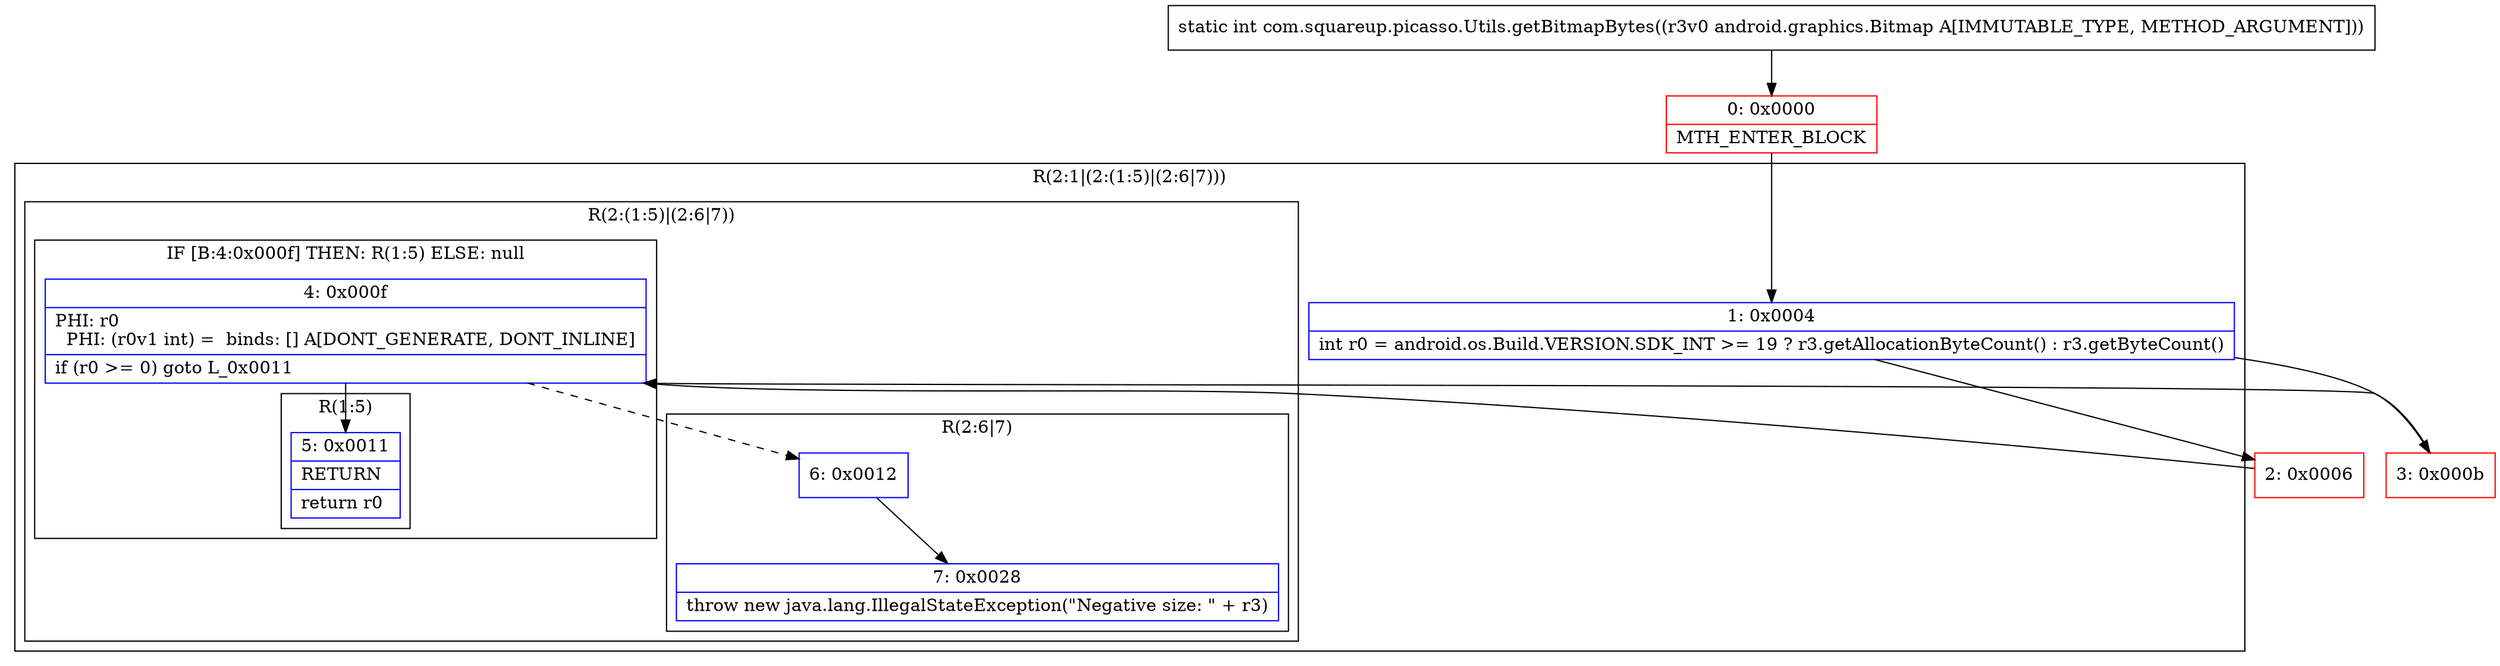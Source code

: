 digraph "CFG forcom.squareup.picasso.Utils.getBitmapBytes(Landroid\/graphics\/Bitmap;)I" {
subgraph cluster_Region_731670333 {
label = "R(2:1|(2:(1:5)|(2:6|7)))";
node [shape=record,color=blue];
Node_1 [shape=record,label="{1\:\ 0x0004|int r0 = android.os.Build.VERSION.SDK_INT \>= 19 ? r3.getAllocationByteCount() : r3.getByteCount()\l}"];
subgraph cluster_Region_693265509 {
label = "R(2:(1:5)|(2:6|7))";
node [shape=record,color=blue];
subgraph cluster_IfRegion_951975503 {
label = "IF [B:4:0x000f] THEN: R(1:5) ELSE: null";
node [shape=record,color=blue];
Node_4 [shape=record,label="{4\:\ 0x000f|PHI: r0 \l  PHI: (r0v1 int) =  binds: [] A[DONT_GENERATE, DONT_INLINE]\l|if (r0 \>= 0) goto L_0x0011\l}"];
subgraph cluster_Region_275088168 {
label = "R(1:5)";
node [shape=record,color=blue];
Node_5 [shape=record,label="{5\:\ 0x0011|RETURN\l|return r0\l}"];
}
}
subgraph cluster_Region_892103926 {
label = "R(2:6|7)";
node [shape=record,color=blue];
Node_6 [shape=record,label="{6\:\ 0x0012}"];
Node_7 [shape=record,label="{7\:\ 0x0028|throw new java.lang.IllegalStateException(\"Negative size: \" + r3)\l}"];
}
}
}
Node_0 [shape=record,color=red,label="{0\:\ 0x0000|MTH_ENTER_BLOCK\l}"];
Node_2 [shape=record,color=red,label="{2\:\ 0x0006}"];
Node_3 [shape=record,color=red,label="{3\:\ 0x000b}"];
MethodNode[shape=record,label="{static int com.squareup.picasso.Utils.getBitmapBytes((r3v0 android.graphics.Bitmap A[IMMUTABLE_TYPE, METHOD_ARGUMENT])) }"];
MethodNode -> Node_0;
Node_1 -> Node_2;
Node_1 -> Node_3;
Node_4 -> Node_5;
Node_4 -> Node_6[style=dashed];
Node_6 -> Node_7;
Node_0 -> Node_1;
Node_2 -> Node_4;
Node_3 -> Node_4;
}

